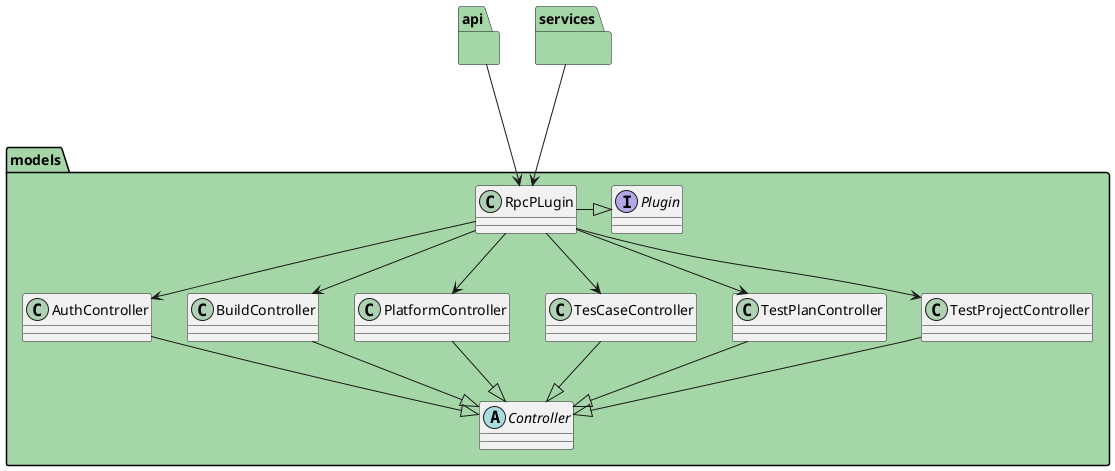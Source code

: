 @startuml Class Diagram


package api #A5D6A7 {
}
package services #A5D6A7 {
}
package models #A5D6A7 {
    interface Plugin
    abstract class Controller
    Plugin <|-left- RpcPLugin
    RpcPLugin --> AuthController
    RpcPLugin --> BuildController
    RpcPLugin --> PlatformController
    RpcPLugin --> TesCaseController
    RpcPLugin --> TestPlanController
    RpcPLugin --> TestProjectController

    AuthController --|> Controller
    BuildController --|> Controller
    PlatformController --|> Controller
    TesCaseController --|> Controller
    TestPlanController --|> Controller
    TestProjectController --|> Controller
}

api --down-> RpcPLugin
services --down-> RpcPLugin

@enduml